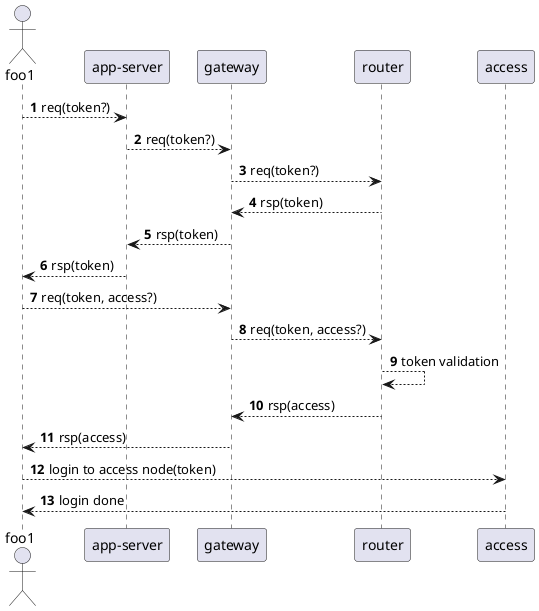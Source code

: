@startuml

actor "foo1" as client
participant "app-server" as app
participant "gateway" as gateway
participant "router" as router
participant "access"

autonumber
client --> app: req(token?)
app --> gateway: req(token?)
gateway --> router: req(token?)
router --> gateway: rsp(token)
gateway --> app: rsp(token)
app --> client: rsp(token)
client --> gateway: req(token, access?)
gateway --> router: req(token, access?)
router --> router: token validation
router --> gateway: rsp(access)
gateway --> client: rsp(access)
client --> access: login to access node(token)
access --> client: login done

@enduml
